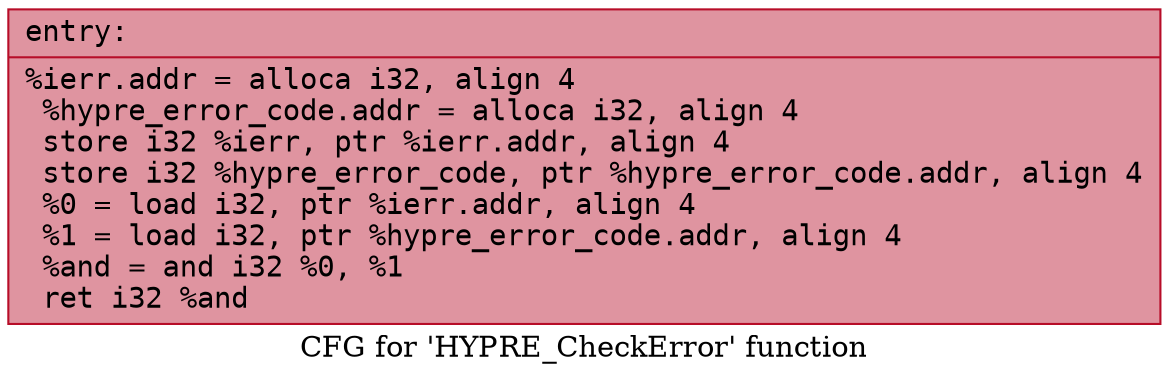 digraph "CFG for 'HYPRE_CheckError' function" {
	label="CFG for 'HYPRE_CheckError' function";

	Node0x5645847a9070 [shape=record,color="#b70d28ff", style=filled, fillcolor="#b70d2870" fontname="Courier",label="{entry:\l|  %ierr.addr = alloca i32, align 4\l  %hypre_error_code.addr = alloca i32, align 4\l  store i32 %ierr, ptr %ierr.addr, align 4\l  store i32 %hypre_error_code, ptr %hypre_error_code.addr, align 4\l  %0 = load i32, ptr %ierr.addr, align 4\l  %1 = load i32, ptr %hypre_error_code.addr, align 4\l  %and = and i32 %0, %1\l  ret i32 %and\l}"];
}
